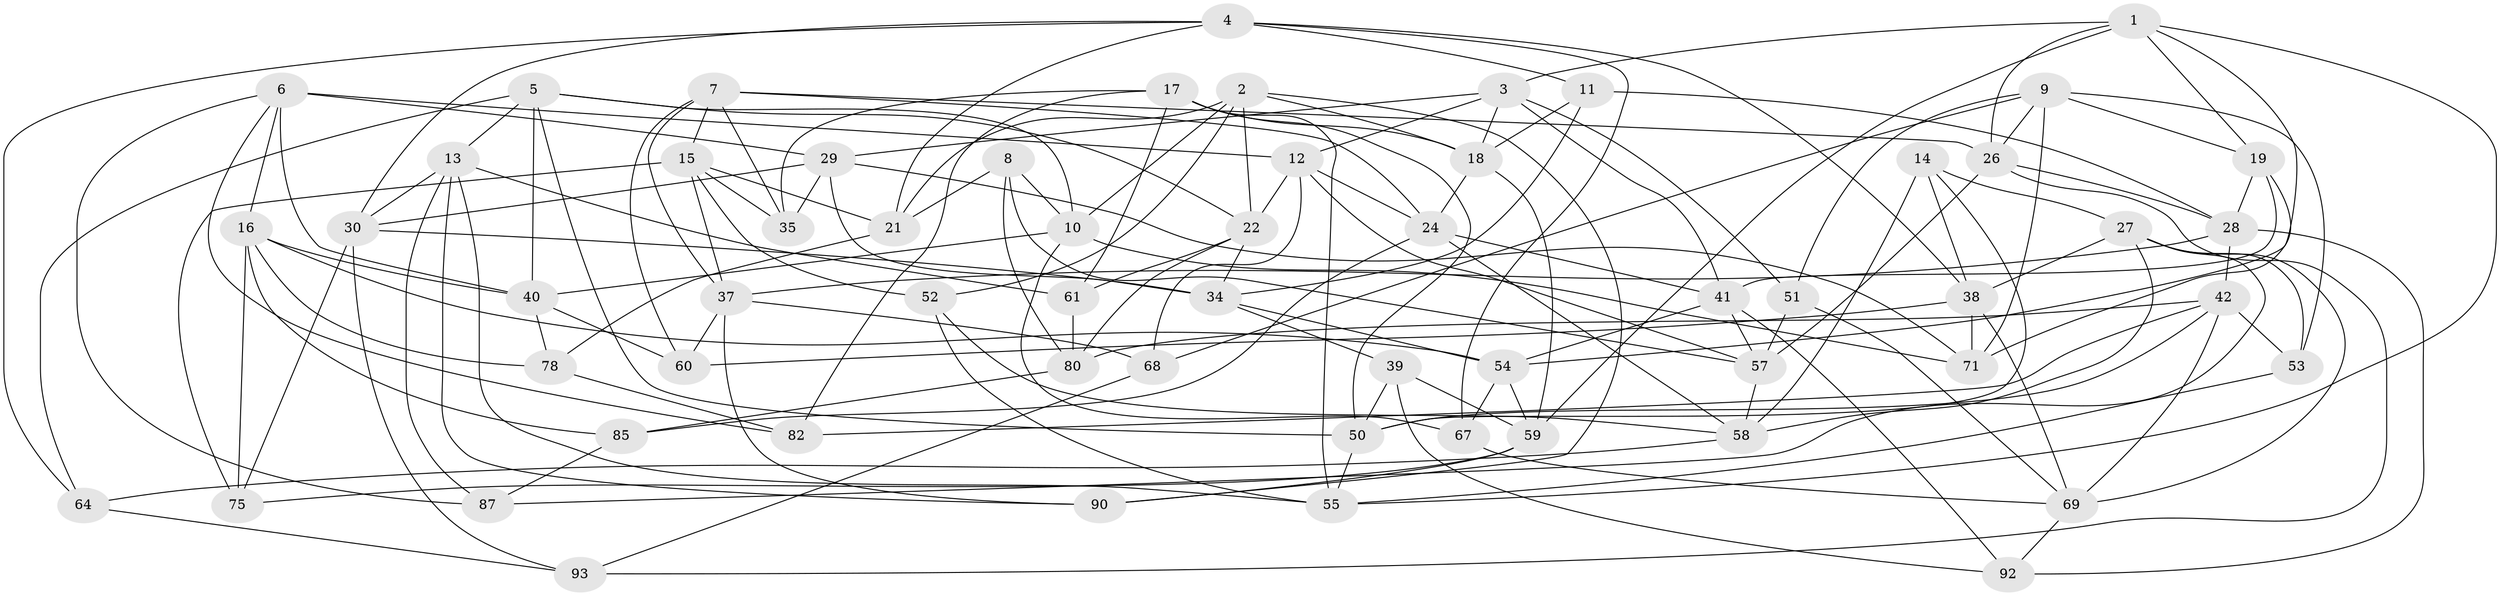 // original degree distribution, {4: 1.0}
// Generated by graph-tools (version 1.1) at 2025/42/03/06/25 10:42:21]
// undirected, 60 vertices, 157 edges
graph export_dot {
graph [start="1"]
  node [color=gray90,style=filled];
  1 [super="+46"];
  2 [super="+83"];
  3 [super="+25"];
  4 [super="+94"];
  5 [super="+100"];
  6 [super="+95"];
  7 [super="+20"];
  8 [super="+66"];
  9 [super="+45"];
  10 [super="+88"];
  11;
  12 [super="+72"];
  13 [super="+31"];
  14;
  15 [super="+49"];
  16 [super="+32"];
  17 [super="+81"];
  18 [super="+36"];
  19 [super="+44"];
  21 [super="+48"];
  22 [super="+23"];
  24 [super="+86"];
  26 [super="+43"];
  27 [super="+47"];
  28 [super="+33"];
  29 [super="+65"];
  30 [super="+70"];
  34 [super="+91"];
  35;
  37 [super="+62"];
  38 [super="+56"];
  39;
  40 [super="+76"];
  41 [super="+74"];
  42 [super="+73"];
  50 [super="+96"];
  51;
  52;
  53;
  54 [super="+97"];
  55 [super="+79"];
  57 [super="+99"];
  58 [super="+63"];
  59 [super="+84"];
  60;
  61;
  64;
  67;
  68;
  69 [super="+89"];
  71 [super="+77"];
  75;
  78;
  80 [super="+98"];
  82;
  85;
  87;
  90;
  92;
  93;
  1 -- 55;
  1 -- 19;
  1 -- 26;
  1 -- 54;
  1 -- 59;
  1 -- 3;
  2 -- 52;
  2 -- 18;
  2 -- 10;
  2 -- 90;
  2 -- 22;
  2 -- 21;
  3 -- 29;
  3 -- 41;
  3 -- 51;
  3 -- 18;
  3 -- 12;
  4 -- 21;
  4 -- 38;
  4 -- 64;
  4 -- 67;
  4 -- 11;
  4 -- 30;
  5 -- 64;
  5 -- 10;
  5 -- 13;
  5 -- 22;
  5 -- 50;
  5 -- 40;
  6 -- 29;
  6 -- 82;
  6 -- 12;
  6 -- 16;
  6 -- 40;
  6 -- 87;
  7 -- 35;
  7 -- 24;
  7 -- 15;
  7 -- 60;
  7 -- 37;
  7 -- 26;
  8 -- 21 [weight=2];
  8 -- 10;
  8 -- 80 [weight=2];
  8 -- 57;
  9 -- 71;
  9 -- 51;
  9 -- 19;
  9 -- 68;
  9 -- 53;
  9 -- 26;
  10 -- 40;
  10 -- 67;
  10 -- 71;
  11 -- 18;
  11 -- 28;
  11 -- 34;
  12 -- 24;
  12 -- 57;
  12 -- 68;
  12 -- 22;
  13 -- 87;
  13 -- 30;
  13 -- 90;
  13 -- 61;
  13 -- 55;
  14 -- 27;
  14 -- 58;
  14 -- 50;
  14 -- 38;
  15 -- 35;
  15 -- 75;
  15 -- 52;
  15 -- 37;
  15 -- 21;
  16 -- 85;
  16 -- 78;
  16 -- 40;
  16 -- 75;
  16 -- 54;
  17 -- 18;
  17 -- 55;
  17 -- 82;
  17 -- 35;
  17 -- 61;
  17 -- 50;
  18 -- 59;
  18 -- 24;
  19 -- 41;
  19 -- 28;
  19 -- 71 [weight=2];
  21 -- 78;
  22 -- 61;
  22 -- 34;
  22 -- 80;
  24 -- 85;
  24 -- 41;
  24 -- 58;
  26 -- 57;
  26 -- 28;
  26 -- 93;
  27 -- 69;
  27 -- 53;
  27 -- 58;
  27 -- 38;
  27 -- 87;
  28 -- 92;
  28 -- 37;
  28 -- 42;
  29 -- 71;
  29 -- 34;
  29 -- 35;
  29 -- 30;
  30 -- 93;
  30 -- 34;
  30 -- 75;
  34 -- 54;
  34 -- 39;
  37 -- 60;
  37 -- 90;
  37 -- 68;
  38 -- 60;
  38 -- 71;
  38 -- 69;
  39 -- 50;
  39 -- 92;
  39 -- 59;
  40 -- 60;
  40 -- 78;
  41 -- 92;
  41 -- 54;
  41 -- 57;
  42 -- 80;
  42 -- 82;
  42 -- 53;
  42 -- 50;
  42 -- 69;
  50 -- 55;
  51 -- 69;
  51 -- 57;
  52 -- 58;
  52 -- 55;
  53 -- 55;
  54 -- 67;
  54 -- 59;
  57 -- 58;
  58 -- 64;
  59 -- 90;
  59 -- 75;
  61 -- 80;
  64 -- 93;
  67 -- 69;
  68 -- 93;
  69 -- 92;
  78 -- 82;
  80 -- 85;
  85 -- 87;
}

